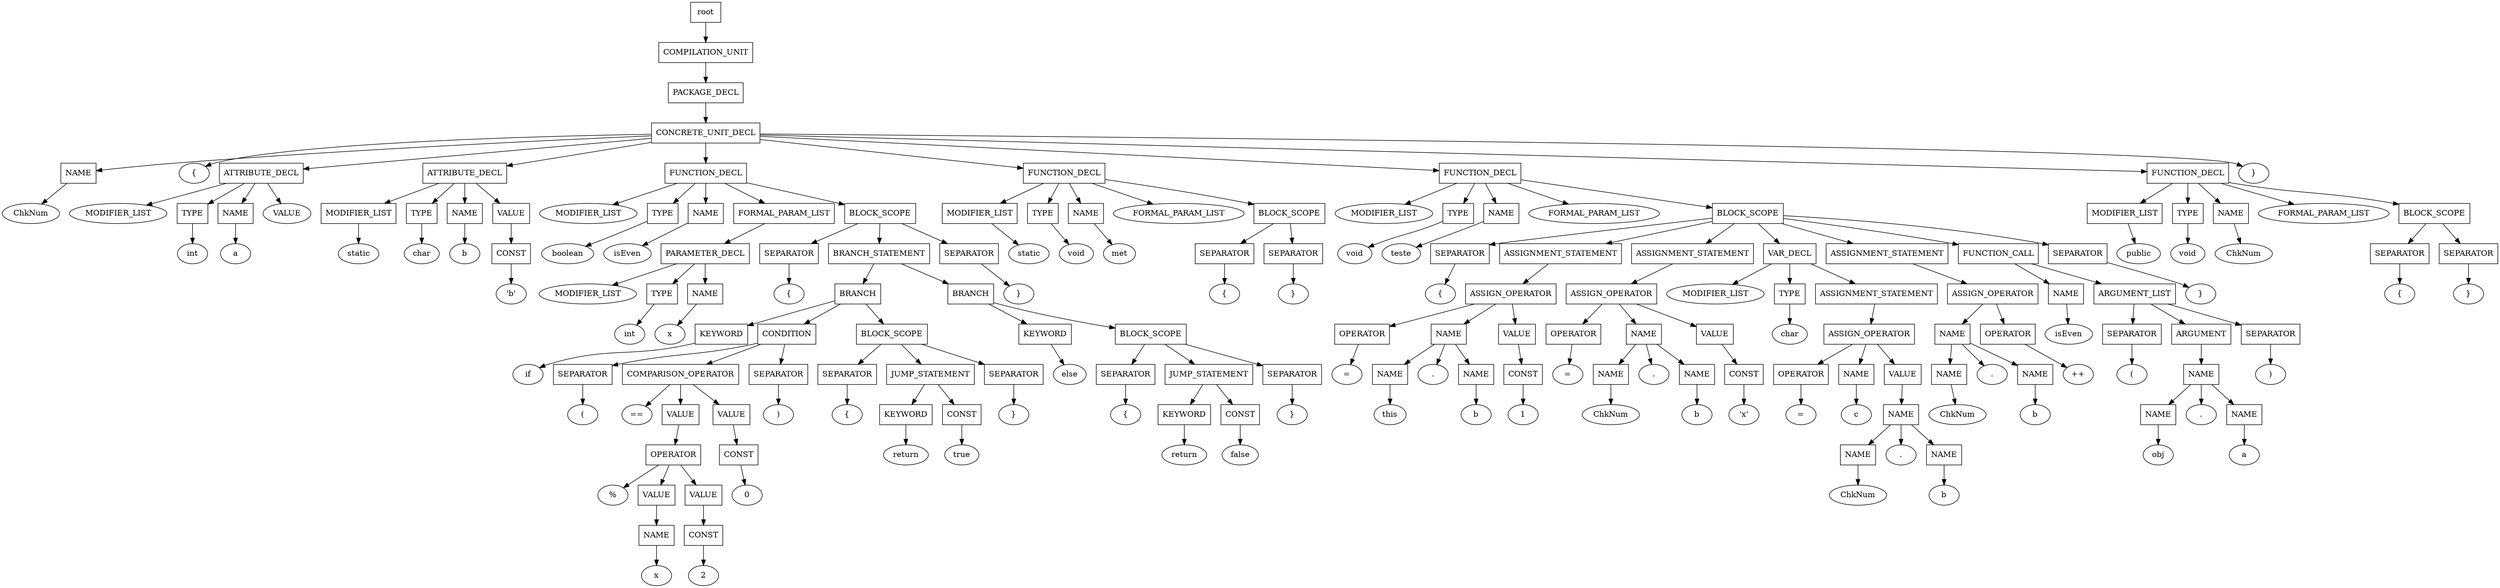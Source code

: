 digraph G {
	splines="TRUE";
	n_0 [label="root", shape="rectangle"]
	n_0 -> n_1
	n_1 [label="COMPILATION_UNIT", shape="rectangle"]
	n_1 -> n_2
	n_2 [label="PACKAGE_DECL", shape="rectangle"]
	n_2 -> n_3
	n_3 [label="CONCRETE_UNIT_DECL", shape="rectangle"]
	n_3 -> n_4
	n_4 [label="NAME", shape="rectangle"]
	n_4 -> n_13
	n_13 [label="ChkNum", shape="ellipse"]
	n_3 -> n_5
	n_5 [label="{", shape="ellipse"]
	n_3 -> n_6
	n_6 [label="ATTRIBUTE_DECL", shape="rectangle"]
	n_6 -> n_14
	n_14 [label="MODIFIER_LIST", shape="ellipse"]
	n_6 -> n_15
	n_15 [label="TYPE", shape="rectangle"]
	n_15 -> n_42
	n_42 [label="int", shape="ellipse"]
	n_6 -> n_16
	n_16 [label="NAME", shape="rectangle"]
	n_16 -> n_43
	n_43 [label="a", shape="ellipse"]
	n_6 -> n_17
	n_17 [label="VALUE", shape="ellipse"]
	n_3 -> n_7
	n_7 [label="ATTRIBUTE_DECL", shape="rectangle"]
	n_7 -> n_18
	n_18 [label="MODIFIER_LIST", shape="rectangle"]
	n_18 -> n_44
	n_44 [label="static", shape="ellipse"]
	n_7 -> n_19
	n_19 [label="TYPE", shape="rectangle"]
	n_19 -> n_45
	n_45 [label="char", shape="ellipse"]
	n_7 -> n_20
	n_20 [label="NAME", shape="rectangle"]
	n_20 -> n_46
	n_46 [label="b", shape="ellipse"]
	n_7 -> n_21
	n_21 [label="VALUE", shape="rectangle"]
	n_21 -> n_47
	n_47 [label="CONST", shape="rectangle"]
	n_47 -> n_73
	n_73 [label="'b'", shape="ellipse"]
	n_3 -> n_8
	n_8 [label="FUNCTION_DECL", shape="rectangle"]
	n_8 -> n_22
	n_22 [label="MODIFIER_LIST", shape="ellipse"]
	n_8 -> n_23
	n_23 [label="TYPE", shape="rectangle"]
	n_23 -> n_48
	n_48 [label="boolean", shape="ellipse"]
	n_8 -> n_24
	n_24 [label="NAME", shape="rectangle"]
	n_24 -> n_49
	n_49 [label="isEven", shape="ellipse"]
	n_8 -> n_25
	n_25 [label="FORMAL_PARAM_LIST", shape="rectangle"]
	n_25 -> n_50
	n_50 [label="PARAMETER_DECL", shape="rectangle"]
	n_50 -> n_74
	n_74 [label="MODIFIER_LIST", shape="ellipse"]
	n_50 -> n_75
	n_75 [label="TYPE", shape="rectangle"]
	n_75 -> n_95
	n_95 [label="int", shape="ellipse"]
	n_50 -> n_76
	n_76 [label="NAME", shape="rectangle"]
	n_76 -> n_96
	n_96 [label="x", shape="ellipse"]
	n_8 -> n_26
	n_26 [label="BLOCK_SCOPE", shape="rectangle"]
	n_26 -> n_51
	n_51 [label="SEPARATOR", shape="rectangle"]
	n_51 -> n_77
	n_77 [label="{", shape="ellipse"]
	n_26 -> n_52
	n_52 [label="BRANCH_STATEMENT", shape="rectangle"]
	n_52 -> n_78
	n_78 [label="BRANCH", shape="rectangle"]
	n_78 -> n_97
	n_97 [label="KEYWORD", shape="rectangle"]
	n_97 -> n_116
	n_116 [label="if", shape="ellipse"]
	n_78 -> n_98
	n_98 [label="CONDITION", shape="rectangle"]
	n_98 -> n_117
	n_117 [label="SEPARATOR", shape="rectangle"]
	n_117 -> n_147
	n_147 [label="(", shape="ellipse"]
	n_98 -> n_118
	n_118 [label="COMPARISON_OPERATOR", shape="rectangle"]
	n_118 -> n_148
	n_148 [label="==", shape="ellipse"]
	n_118 -> n_149
	n_149 [label="VALUE", shape="rectangle"]
	n_149 -> n_174
	n_174 [label="OPERATOR", shape="rectangle"]
	n_174 -> n_185
	n_185 [label="%", shape="ellipse"]
	n_174 -> n_186
	n_186 [label="VALUE", shape="rectangle"]
	n_186 -> n_191
	n_191 [label="NAME", shape="rectangle"]
	n_191 -> n_193
	n_193 [label="x", shape="ellipse"]
	n_174 -> n_187
	n_187 [label="VALUE", shape="rectangle"]
	n_187 -> n_192
	n_192 [label="CONST", shape="rectangle"]
	n_192 -> n_194
	n_194 [label="2", shape="ellipse"]
	n_118 -> n_150
	n_150 [label="VALUE", shape="rectangle"]
	n_150 -> n_175
	n_175 [label="CONST", shape="rectangle"]
	n_175 -> n_188
	n_188 [label="0", shape="ellipse"]
	n_98 -> n_119
	n_119 [label="SEPARATOR", shape="rectangle"]
	n_119 -> n_151
	n_151 [label=")", shape="ellipse"]
	n_78 -> n_99
	n_99 [label="BLOCK_SCOPE", shape="rectangle"]
	n_99 -> n_120
	n_120 [label="SEPARATOR", shape="rectangle"]
	n_120 -> n_152
	n_152 [label="{", shape="ellipse"]
	n_99 -> n_121
	n_121 [label="JUMP_STATEMENT", shape="rectangle"]
	n_121 -> n_153
	n_153 [label="KEYWORD", shape="rectangle"]
	n_153 -> n_176
	n_176 [label="return", shape="ellipse"]
	n_121 -> n_154
	n_154 [label="CONST", shape="rectangle"]
	n_154 -> n_177
	n_177 [label="true", shape="ellipse"]
	n_99 -> n_122
	n_122 [label="SEPARATOR", shape="rectangle"]
	n_122 -> n_155
	n_155 [label="}", shape="ellipse"]
	n_52 -> n_79
	n_79 [label="BRANCH", shape="rectangle"]
	n_79 -> n_100
	n_100 [label="KEYWORD", shape="rectangle"]
	n_100 -> n_123
	n_123 [label="else", shape="ellipse"]
	n_79 -> n_101
	n_101 [label="BLOCK_SCOPE", shape="rectangle"]
	n_101 -> n_124
	n_124 [label="SEPARATOR", shape="rectangle"]
	n_124 -> n_156
	n_156 [label="{", shape="ellipse"]
	n_101 -> n_125
	n_125 [label="JUMP_STATEMENT", shape="rectangle"]
	n_125 -> n_157
	n_157 [label="KEYWORD", shape="rectangle"]
	n_157 -> n_178
	n_178 [label="return", shape="ellipse"]
	n_125 -> n_158
	n_158 [label="CONST", shape="rectangle"]
	n_158 -> n_179
	n_179 [label="false", shape="ellipse"]
	n_101 -> n_126
	n_126 [label="SEPARATOR", shape="rectangle"]
	n_126 -> n_159
	n_159 [label="}", shape="ellipse"]
	n_26 -> n_53
	n_53 [label="SEPARATOR", shape="rectangle"]
	n_53 -> n_80
	n_80 [label="}", shape="ellipse"]
	n_3 -> n_9
	n_9 [label="FUNCTION_DECL", shape="rectangle"]
	n_9 -> n_27
	n_27 [label="MODIFIER_LIST", shape="rectangle"]
	n_27 -> n_54
	n_54 [label="static", shape="ellipse"]
	n_9 -> n_28
	n_28 [label="TYPE", shape="rectangle"]
	n_28 -> n_55
	n_55 [label="void", shape="ellipse"]
	n_9 -> n_29
	n_29 [label="NAME", shape="rectangle"]
	n_29 -> n_56
	n_56 [label="met", shape="ellipse"]
	n_9 -> n_30
	n_30 [label="FORMAL_PARAM_LIST", shape="ellipse"]
	n_9 -> n_31
	n_31 [label="BLOCK_SCOPE", shape="rectangle"]
	n_31 -> n_57
	n_57 [label="SEPARATOR", shape="rectangle"]
	n_57 -> n_81
	n_81 [label="{", shape="ellipse"]
	n_31 -> n_58
	n_58 [label="SEPARATOR", shape="rectangle"]
	n_58 -> n_82
	n_82 [label="}", shape="ellipse"]
	n_3 -> n_10
	n_10 [label="FUNCTION_DECL", shape="rectangle"]
	n_10 -> n_32
	n_32 [label="MODIFIER_LIST", shape="ellipse"]
	n_10 -> n_33
	n_33 [label="TYPE", shape="rectangle"]
	n_33 -> n_59
	n_59 [label="void", shape="ellipse"]
	n_10 -> n_34
	n_34 [label="NAME", shape="rectangle"]
	n_34 -> n_60
	n_60 [label="teste", shape="ellipse"]
	n_10 -> n_35
	n_35 [label="FORMAL_PARAM_LIST", shape="ellipse"]
	n_10 -> n_36
	n_36 [label="BLOCK_SCOPE", shape="rectangle"]
	n_36 -> n_61
	n_61 [label="SEPARATOR", shape="rectangle"]
	n_61 -> n_83
	n_83 [label="{", shape="ellipse"]
	n_36 -> n_62
	n_62 [label="ASSIGNMENT_STATEMENT", shape="rectangle"]
	n_62 -> n_84
	n_84 [label="ASSIGN_OPERATOR", shape="rectangle"]
	n_84 -> n_102
	n_102 [label="OPERATOR", shape="rectangle"]
	n_102 -> n_127
	n_127 [label="=", shape="ellipse"]
	n_84 -> n_103
	n_103 [label="NAME", shape="rectangle"]
	n_103 -> n_128
	n_128 [label="NAME", shape="rectangle"]
	n_128 -> n_160
	n_160 [label="this", shape="ellipse"]
	n_103 -> n_129
	n_129 [label=".", shape="ellipse"]
	n_103 -> n_130
	n_130 [label="NAME", shape="rectangle"]
	n_130 -> n_161
	n_161 [label="b", shape="ellipse"]
	n_84 -> n_104
	n_104 [label="VALUE", shape="rectangle"]
	n_104 -> n_131
	n_131 [label="CONST", shape="rectangle"]
	n_131 -> n_162
	n_162 [label="1", shape="ellipse"]
	n_36 -> n_63
	n_63 [label="ASSIGNMENT_STATEMENT", shape="rectangle"]
	n_63 -> n_85
	n_85 [label="ASSIGN_OPERATOR", shape="rectangle"]
	n_85 -> n_105
	n_105 [label="OPERATOR", shape="rectangle"]
	n_105 -> n_132
	n_132 [label="=", shape="ellipse"]
	n_85 -> n_106
	n_106 [label="NAME", shape="rectangle"]
	n_106 -> n_133
	n_133 [label="NAME", shape="rectangle"]
	n_133 -> n_163
	n_163 [label="ChkNum", shape="ellipse"]
	n_106 -> n_134
	n_134 [label=".", shape="ellipse"]
	n_106 -> n_135
	n_135 [label="NAME", shape="rectangle"]
	n_135 -> n_164
	n_164 [label="b", shape="ellipse"]
	n_85 -> n_107
	n_107 [label="VALUE", shape="rectangle"]
	n_107 -> n_136
	n_136 [label="CONST", shape="rectangle"]
	n_136 -> n_165
	n_165 [label="'x'", shape="ellipse"]
	n_36 -> n_64
	n_64 [label="VAR_DECL", shape="rectangle"]
	n_64 -> n_86
	n_86 [label="MODIFIER_LIST", shape="ellipse"]
	n_64 -> n_87
	n_87 [label="TYPE", shape="rectangle"]
	n_87 -> n_108
	n_108 [label="char", shape="ellipse"]
	n_64 -> n_88
	n_88 [label="ASSIGNMENT_STATEMENT", shape="rectangle"]
	n_88 -> n_109
	n_109 [label="ASSIGN_OPERATOR", shape="rectangle"]
	n_109 -> n_137
	n_137 [label="OPERATOR", shape="rectangle"]
	n_137 -> n_166
	n_166 [label="=", shape="ellipse"]
	n_109 -> n_138
	n_138 [label="NAME", shape="rectangle"]
	n_138 -> n_167
	n_167 [label="c", shape="ellipse"]
	n_109 -> n_139
	n_139 [label="VALUE", shape="rectangle"]
	n_139 -> n_168
	n_168 [label="NAME", shape="rectangle"]
	n_168 -> n_180
	n_180 [label="NAME", shape="rectangle"]
	n_180 -> n_189
	n_189 [label="ChkNum", shape="ellipse"]
	n_168 -> n_181
	n_181 [label=".", shape="ellipse"]
	n_168 -> n_182
	n_182 [label="NAME", shape="rectangle"]
	n_182 -> n_190
	n_190 [label="b", shape="ellipse"]
	n_36 -> n_65
	n_65 [label="ASSIGNMENT_STATEMENT", shape="rectangle"]
	n_65 -> n_89
	n_89 [label="ASSIGN_OPERATOR", shape="rectangle"]
	n_89 -> n_110
	n_110 [label="NAME", shape="rectangle"]
	n_110 -> n_140
	n_140 [label="NAME", shape="rectangle"]
	n_140 -> n_169
	n_169 [label="ChkNum", shape="ellipse"]
	n_110 -> n_141
	n_141 [label=".", shape="ellipse"]
	n_110 -> n_142
	n_142 [label="NAME", shape="rectangle"]
	n_142 -> n_170
	n_170 [label="b", shape="ellipse"]
	n_89 -> n_111
	n_111 [label="OPERATOR", shape="rectangle"]
	n_111 -> n_143
	n_143 [label="++", shape="ellipse"]
	n_36 -> n_66
	n_66 [label="FUNCTION_CALL", shape="rectangle"]
	n_66 -> n_90
	n_90 [label="NAME", shape="rectangle"]
	n_90 -> n_112
	n_112 [label="isEven", shape="ellipse"]
	n_66 -> n_91
	n_91 [label="ARGUMENT_LIST", shape="rectangle"]
	n_91 -> n_113
	n_113 [label="SEPARATOR", shape="rectangle"]
	n_113 -> n_144
	n_144 [label="(", shape="ellipse"]
	n_91 -> n_114
	n_114 [label="ARGUMENT", shape="rectangle"]
	n_114 -> n_145
	n_145 [label="NAME", shape="rectangle"]
	n_145 -> n_171
	n_171 [label="NAME", shape="rectangle"]
	n_171 -> n_183
	n_183 [label="obj", shape="ellipse"]
	n_145 -> n_172
	n_172 [label=".", shape="ellipse"]
	n_145 -> n_173
	n_173 [label="NAME", shape="rectangle"]
	n_173 -> n_184
	n_184 [label="a", shape="ellipse"]
	n_91 -> n_115
	n_115 [label="SEPARATOR", shape="rectangle"]
	n_115 -> n_146
	n_146 [label=")", shape="ellipse"]
	n_36 -> n_67
	n_67 [label="SEPARATOR", shape="rectangle"]
	n_67 -> n_92
	n_92 [label="}", shape="ellipse"]
	n_3 -> n_11
	n_11 [label="FUNCTION_DECL", shape="rectangle"]
	n_11 -> n_37
	n_37 [label="MODIFIER_LIST", shape="rectangle"]
	n_37 -> n_68
	n_68 [label="public", shape="ellipse"]
	n_11 -> n_38
	n_38 [label="TYPE", shape="rectangle"]
	n_38 -> n_69
	n_69 [label="void", shape="ellipse"]
	n_11 -> n_39
	n_39 [label="NAME", shape="rectangle"]
	n_39 -> n_70
	n_70 [label="ChkNum", shape="ellipse"]
	n_11 -> n_40
	n_40 [label="FORMAL_PARAM_LIST", shape="ellipse"]
	n_11 -> n_41
	n_41 [label="BLOCK_SCOPE", shape="rectangle"]
	n_41 -> n_71
	n_71 [label="SEPARATOR", shape="rectangle"]
	n_71 -> n_93
	n_93 [label="{", shape="ellipse"]
	n_41 -> n_72
	n_72 [label="SEPARATOR", shape="rectangle"]
	n_72 -> n_94
	n_94 [label="}", shape="ellipse"]
	n_3 -> n_12
	n_12 [label="}", shape="ellipse"]
}
